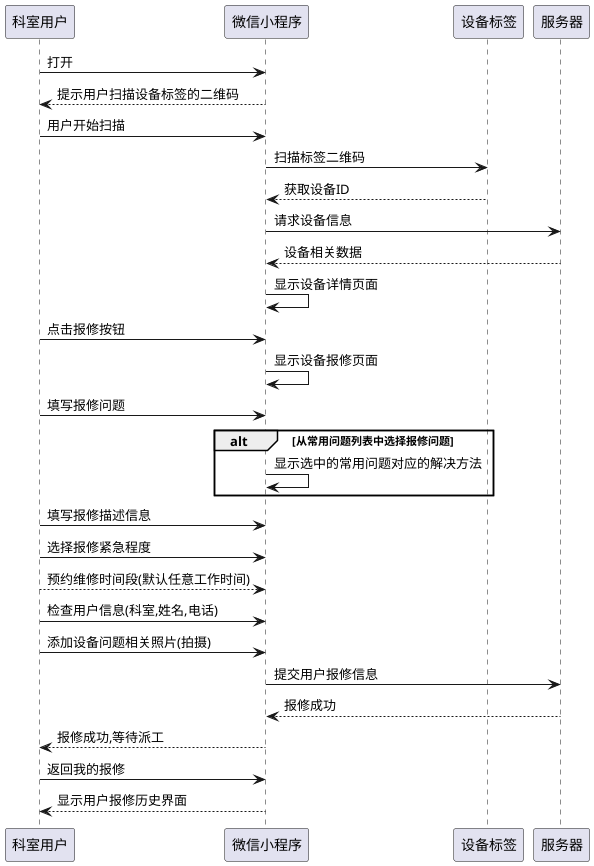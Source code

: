 @startuml
科室用户 -> 微信小程序: 打开
科室用户 <-- 微信小程序: 提示用户扫描设备标签的二维码
科室用户 -> 微信小程序: 用户开始扫描
微信小程序 -> 设备标签: 扫描标签二维码
微信小程序 <-- 设备标签: 获取设备ID
微信小程序 -> 服务器: 请求设备信息
服务器 --> 微信小程序: 设备相关数据
微信小程序 -> 微信小程序: 显示设备详情页面
科室用户 -> 微信小程序: 点击报修按钮
微信小程序 -> 微信小程序: 显示设备报修页面
科室用户 -> 微信小程序: 填写报修问题
alt 从常用问题列表中选择报修问题
    微信小程序 -> 微信小程序: 显示选中的常用问题对应的解决方法
end
科室用户 -> 微信小程序: 填写报修描述信息
科室用户 -> 微信小程序: 选择报修紧急程度
科室用户 --> 微信小程序: 预约维修时间段(默认任意工作时间)
科室用户 -> 微信小程序: 检查用户信息(科室,姓名,电话)
科室用户 -> 微信小程序: 添加设备问题相关照片(拍摄)
微信小程序 -> 服务器: 提交用户报修信息
微信小程序 <-- 服务器: 报修成功
微信小程序 --> 科室用户: 报修成功,等待派工
科室用户 -> 微信小程序: 返回我的报修
科室用户 <-- 微信小程序: 显示用户报修历史界面
@enduml